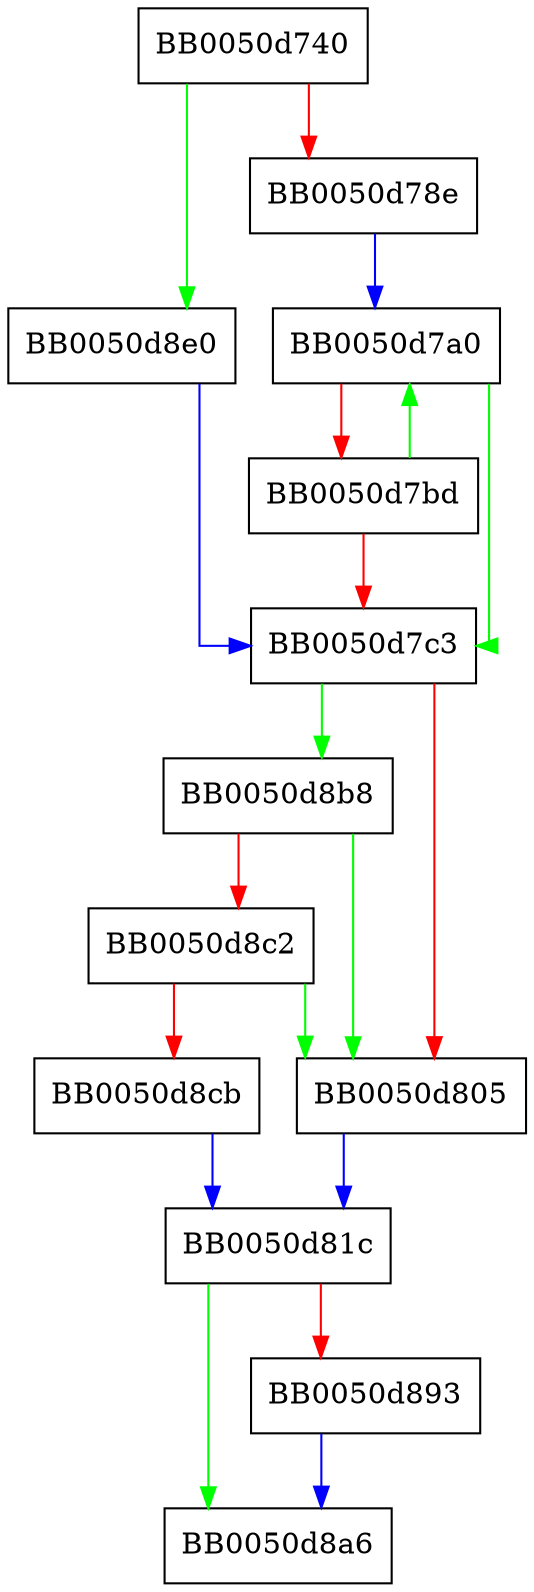 digraph ossl_ackm_get_ack_frame {
  node [shape="box"];
  graph [splines=ortho];
  BB0050d740 -> BB0050d8e0 [color="green"];
  BB0050d740 -> BB0050d78e [color="red"];
  BB0050d78e -> BB0050d7a0 [color="blue"];
  BB0050d7a0 -> BB0050d7c3 [color="green"];
  BB0050d7a0 -> BB0050d7bd [color="red"];
  BB0050d7bd -> BB0050d7a0 [color="green"];
  BB0050d7bd -> BB0050d7c3 [color="red"];
  BB0050d7c3 -> BB0050d8b8 [color="green"];
  BB0050d7c3 -> BB0050d805 [color="red"];
  BB0050d805 -> BB0050d81c [color="blue"];
  BB0050d81c -> BB0050d8a6 [color="green"];
  BB0050d81c -> BB0050d893 [color="red"];
  BB0050d893 -> BB0050d8a6 [color="blue"];
  BB0050d8b8 -> BB0050d805 [color="green"];
  BB0050d8b8 -> BB0050d8c2 [color="red"];
  BB0050d8c2 -> BB0050d805 [color="green"];
  BB0050d8c2 -> BB0050d8cb [color="red"];
  BB0050d8cb -> BB0050d81c [color="blue"];
  BB0050d8e0 -> BB0050d7c3 [color="blue"];
}